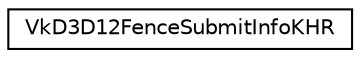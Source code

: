 digraph "Graphical Class Hierarchy"
{
 // LATEX_PDF_SIZE
  edge [fontname="Helvetica",fontsize="10",labelfontname="Helvetica",labelfontsize="10"];
  node [fontname="Helvetica",fontsize="10",shape=record];
  rankdir="LR";
  Node0 [label="VkD3D12FenceSubmitInfoKHR",height=0.2,width=0.4,color="black", fillcolor="white", style="filled",URL="$d6/dc2/structVkD3D12FenceSubmitInfoKHR.html",tooltip=" "];
}
